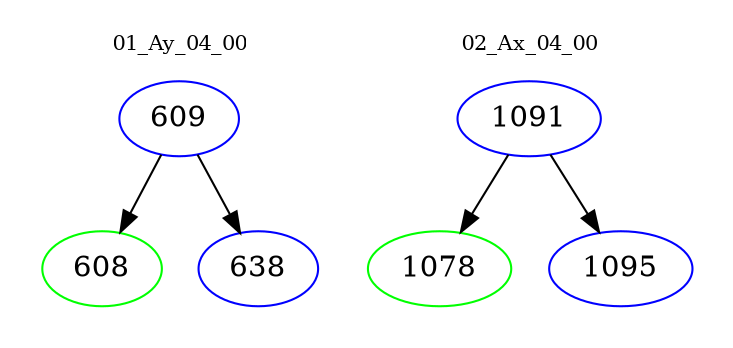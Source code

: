 digraph{
subgraph cluster_0 {
color = white
label = "01_Ay_04_00";
fontsize=10;
T0_609 [label="609", color="blue"]
T0_609 -> T0_608 [color="black"]
T0_608 [label="608", color="green"]
T0_609 -> T0_638 [color="black"]
T0_638 [label="638", color="blue"]
}
subgraph cluster_1 {
color = white
label = "02_Ax_04_00";
fontsize=10;
T1_1091 [label="1091", color="blue"]
T1_1091 -> T1_1078 [color="black"]
T1_1078 [label="1078", color="green"]
T1_1091 -> T1_1095 [color="black"]
T1_1095 [label="1095", color="blue"]
}
}
